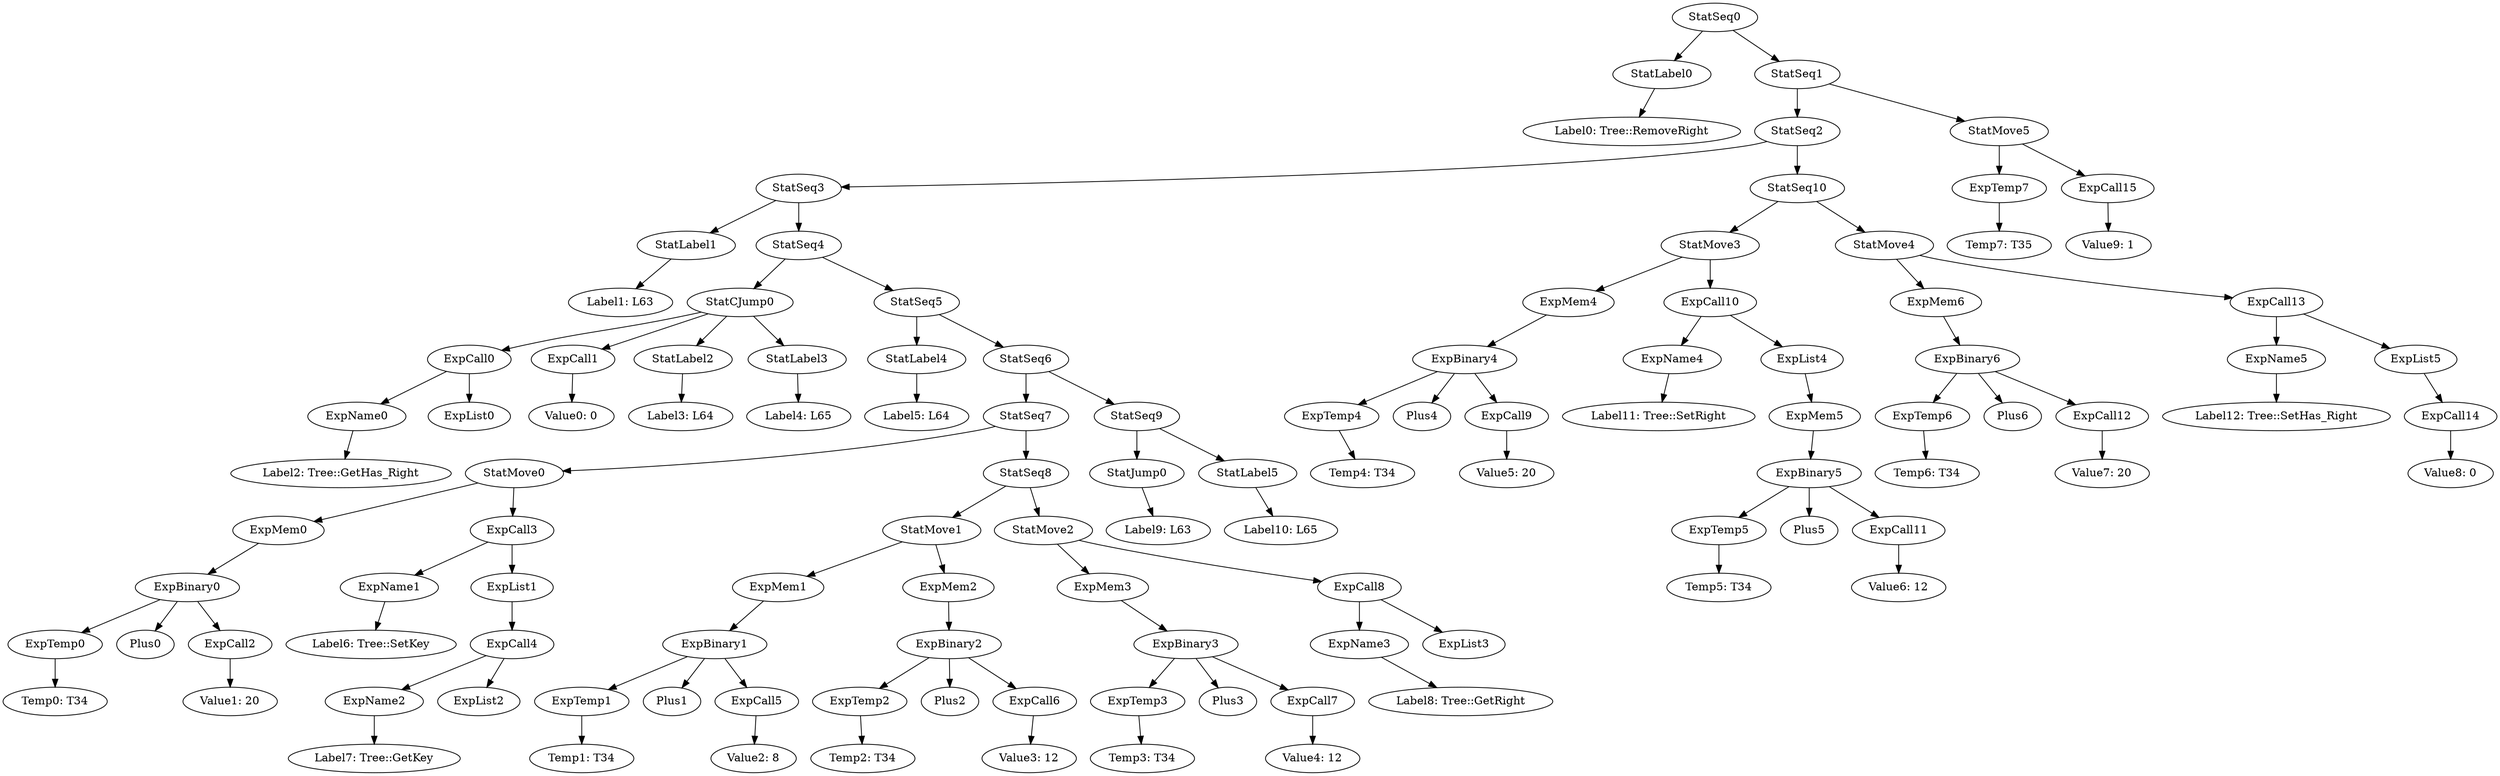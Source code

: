 digraph {
	ordering = out;
	ExpCall15 -> "Value9: 1";
	StatMove5 -> ExpTemp7;
	StatMove5 -> ExpCall15;
	StatSeq1 -> StatSeq2;
	StatSeq1 -> StatMove5;
	ExpCall14 -> "Value8: 0";
	ExpCall13 -> ExpName5;
	ExpCall13 -> ExpList5;
	StatMove4 -> ExpMem6;
	StatMove4 -> ExpCall13;
	ExpMem6 -> ExpBinary6;
	ExpCall12 -> "Value7: 20";
	ExpBinary6 -> ExpTemp6;
	ExpBinary6 -> Plus6;
	ExpBinary6 -> ExpCall12;
	ExpTemp6 -> "Temp6: T34";
	ExpCall11 -> "Value6: 12";
	ExpBinary5 -> ExpTemp5;
	ExpBinary5 -> Plus5;
	ExpBinary5 -> ExpCall11;
	ExpCall10 -> ExpName4;
	ExpCall10 -> ExpList4;
	StatMove3 -> ExpMem4;
	StatMove3 -> ExpCall10;
	ExpName4 -> "Label11: Tree::SetRight";
	ExpMem4 -> ExpBinary4;
	ExpList5 -> ExpCall14;
	ExpCall9 -> "Value5: 20";
	ExpBinary4 -> ExpTemp4;
	ExpBinary4 -> Plus4;
	ExpBinary4 -> ExpCall9;
	ExpTemp4 -> "Temp4: T34";
	ExpCall5 -> "Value2: 8";
	StatSeq0 -> StatLabel0;
	StatSeq0 -> StatSeq1;
	ExpTemp1 -> "Temp1: T34";
	ExpMem0 -> ExpBinary0;
	ExpList4 -> ExpMem5;
	ExpBinary0 -> ExpTemp0;
	ExpBinary0 -> Plus0;
	ExpBinary0 -> ExpCall2;
	ExpTemp7 -> "Temp7: T35";
	ExpTemp0 -> "Temp0: T34";
	StatLabel4 -> "Label5: L64";
	StatSeq5 -> StatLabel4;
	StatSeq5 -> StatSeq6;
	StatCJump0 -> ExpCall0;
	StatCJump0 -> ExpCall1;
	StatCJump0 -> StatLabel2;
	StatCJump0 -> StatLabel3;
	StatMove1 -> ExpMem1;
	StatMove1 -> ExpMem2;
	StatSeq10 -> StatMove3;
	StatSeq10 -> StatMove4;
	ExpName1 -> "Label6: Tree::SetKey";
	StatLabel1 -> "Label1: L63";
	StatSeq4 -> StatCJump0;
	StatSeq4 -> StatSeq5;
	ExpMem2 -> ExpBinary2;
	ExpCall0 -> ExpName0;
	ExpCall0 -> ExpList0;
	StatSeq9 -> StatJump0;
	StatSeq9 -> StatLabel5;
	ExpCall4 -> ExpName2;
	ExpCall4 -> ExpList2;
	StatLabel2 -> "Label3: L64";
	StatMove0 -> ExpMem0;
	StatMove0 -> ExpCall3;
	ExpCall2 -> "Value1: 20";
	ExpCall7 -> "Value4: 12";
	StatSeq3 -> StatLabel1;
	StatSeq3 -> StatSeq4;
	ExpName2 -> "Label7: Tree::GetKey";
	StatSeq7 -> StatMove0;
	StatSeq7 -> StatSeq8;
	ExpName5 -> "Label12: Tree::SetHas_Right";
	ExpName0 -> "Label2: Tree::GetHas_Right";
	StatJump0 -> "Label9: L63";
	ExpCall1 -> "Value0: 0";
	StatLabel3 -> "Label4: L65";
	ExpCall3 -> ExpName1;
	ExpCall3 -> ExpList1;
	ExpList1 -> ExpCall4;
	ExpBinary1 -> ExpTemp1;
	ExpBinary1 -> Plus1;
	ExpBinary1 -> ExpCall5;
	ExpCall8 -> ExpName3;
	ExpCall8 -> ExpList3;
	ExpMem1 -> ExpBinary1;
	ExpTemp2 -> "Temp2: T34";
	ExpMem5 -> ExpBinary5;
	StatLabel0 -> "Label0: Tree::RemoveRight";
	ExpBinary2 -> ExpTemp2;
	ExpBinary2 -> Plus2;
	ExpBinary2 -> ExpCall6;
	ExpTemp5 -> "Temp5: T34";
	StatLabel5 -> "Label10: L65";
	ExpCall6 -> "Value3: 12";
	StatSeq8 -> StatMove1;
	StatSeq8 -> StatMove2;
	ExpTemp3 -> "Temp3: T34";
	StatSeq6 -> StatSeq7;
	StatSeq6 -> StatSeq9;
	ExpBinary3 -> ExpTemp3;
	ExpBinary3 -> Plus3;
	ExpBinary3 -> ExpCall7;
	ExpMem3 -> ExpBinary3;
	StatMove2 -> ExpMem3;
	StatMove2 -> ExpCall8;
	ExpName3 -> "Label8: Tree::GetRight";
	StatSeq2 -> StatSeq3;
	StatSeq2 -> StatSeq10;
}

